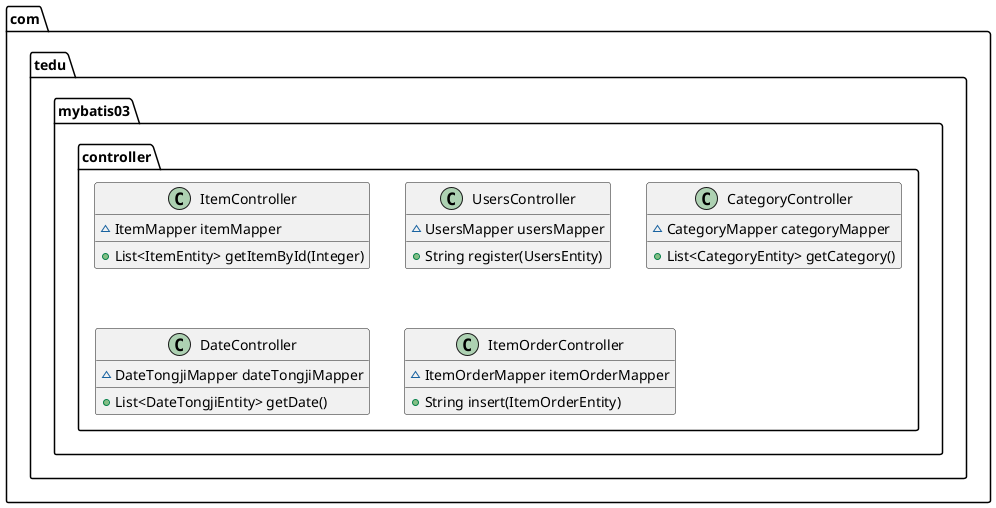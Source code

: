 @startuml
class com.tedu.mybatis03.controller.ItemController {
~ ItemMapper itemMapper
+ List<ItemEntity> getItemById(Integer)
}
class com.tedu.mybatis03.controller.UsersController {
~ UsersMapper usersMapper
+ String register(UsersEntity)
}
class com.tedu.mybatis03.controller.CategoryController {
~ CategoryMapper categoryMapper
+ List<CategoryEntity> getCategory()
}
class com.tedu.mybatis03.controller.DateController {
~ DateTongjiMapper dateTongjiMapper
+ List<DateTongjiEntity> getDate()
}
class com.tedu.mybatis03.controller.ItemOrderController {
~ ItemOrderMapper itemOrderMapper
+ String insert(ItemOrderEntity)
}
@enduml